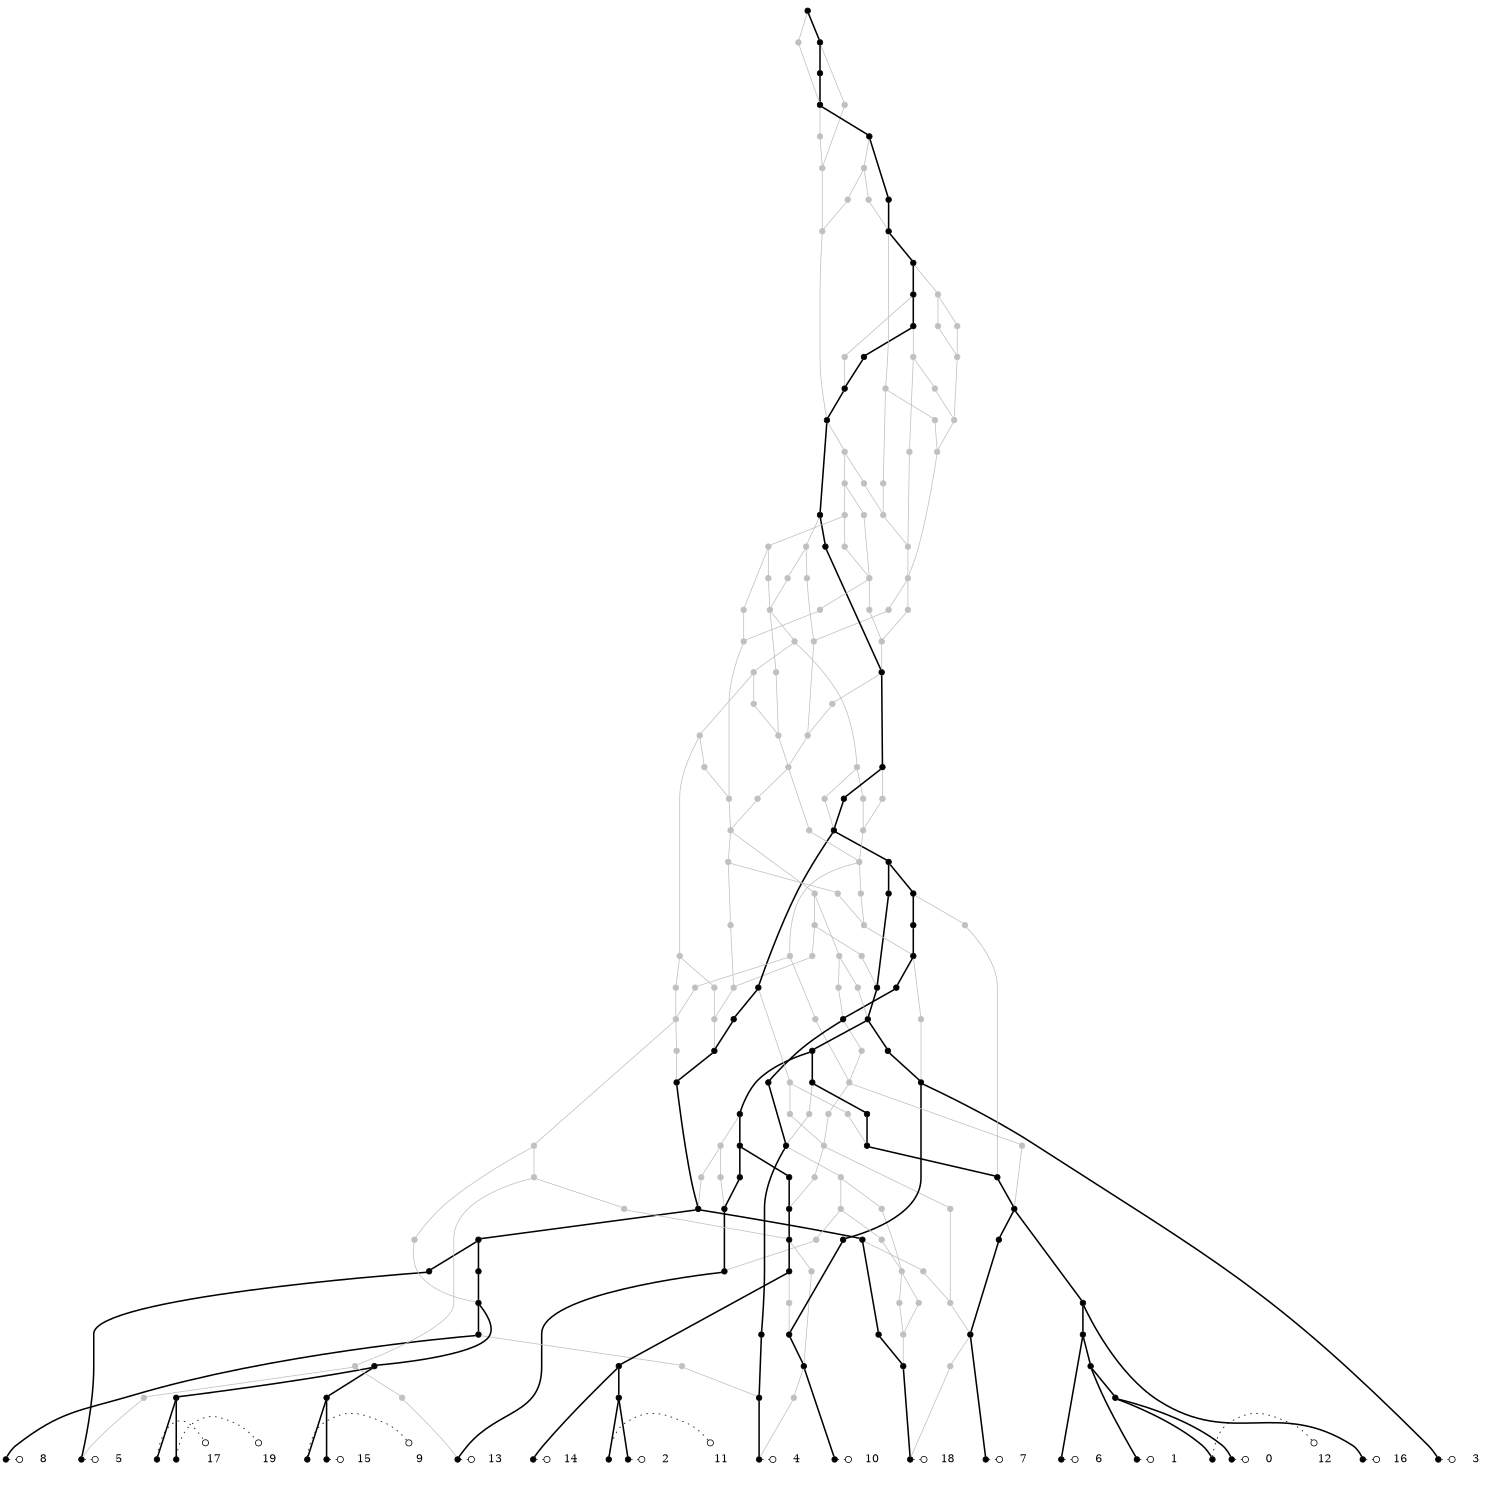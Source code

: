 digraph G {fontsize=5;ranksep=0.02;ratio=fill;size="10,10";
edge[arrowhead=none];
{rank=same;1[shape=point] 2[shape=point] 3[shape=point] 4[shape=point] 5[shape=point] 6[shape=point] 7[shape=point] 8[shape=point] 9[shape=point] 10[shape=point] 11[shape=point] 12[shape=point] 13[shape=point] 14[shape=point] 15[shape=point] 16[shape=point] 17[shape=point] 18[shape=point] 19[shape=point] 20[shape=point] }
1[shape=point,width=0.10,height=0.10]
1->223[style=dotted,arrowhead=odot,arrowsize=1];
223[shape=plaintext,label="0"];
{rank=same; 1;223}
2[shape=point,width=0.10,height=0.10]
2->224[style=dotted,arrowhead=odot,arrowsize=1];
224[shape=plaintext,label="1"];
{rank=same; 2;224}
3[shape=point,width=0.10,height=0.10]
3->225[style=dotted,arrowhead=odot,arrowsize=1];
225[shape=plaintext,label="2"];
{rank=same; 3;225}
4[shape=point,width=0.10,height=0.10]
4->226[style=dotted,arrowhead=odot,arrowsize=1];
226[shape=plaintext,label="3"];
{rank=same; 4;226}
5[shape=point,width=0.10,height=0.10]
5->227[style=dotted,arrowhead=odot,arrowsize=1];
227[shape=plaintext,label="4"];
{rank=same; 5;227}
6[shape=point,width=0.10,height=0.10]
6->228[style=dotted,arrowhead=odot,arrowsize=1];
228[shape=plaintext,label="5"];
{rank=same; 6;228}
7[shape=point,width=0.10,height=0.10]
7->229[style=dotted,arrowhead=odot,arrowsize=1];
229[shape=plaintext,label="6"];
{rank=same; 7;229}
8[shape=point,width=0.10,height=0.10]
8->230[style=dotted,arrowhead=odot,arrowsize=1];
230[shape=plaintext,label="7"];
{rank=same; 8;230}
9[shape=point,width=0.10,height=0.10]
9->231[style=dotted,arrowhead=odot,arrowsize=1];
231[shape=plaintext,label="8"];
{rank=same; 9;231}
10[shape=point,width=0.10,height=0.10]
10->232[style=dotted,arrowhead=odot,arrowsize=1];
232[shape=plaintext,label="9"];
{rank=same; 10;232}
11[shape=point,width=0.10,height=0.10]
11->233[style=dotted,arrowhead=odot,arrowsize=1];
233[shape=plaintext,label="10"];
{rank=same; 11;233}
12[shape=point,width=0.10,height=0.10]
12->234[style=dotted,arrowhead=odot,arrowsize=1];
234[shape=plaintext,label="11"];
{rank=same; 12;234}
13[shape=point,width=0.10,height=0.10]
13->235[style=dotted,arrowhead=odot,arrowsize=1];
235[shape=plaintext,label="12"];
{rank=same; 13;235}
14[shape=point,width=0.10,height=0.10]
14->236[style=dotted,arrowhead=odot,arrowsize=1];
236[shape=plaintext,label="13"];
{rank=same; 14;236}
15[shape=point,width=0.10,height=0.10]
15->237[style=dotted,arrowhead=odot,arrowsize=1];
237[shape=plaintext,label="14"];
{rank=same; 15;237}
16[shape=point,width=0.10,height=0.10]
16->238[style=dotted,arrowhead=odot,arrowsize=1];
238[shape=plaintext,label="15"];
{rank=same; 16;238}
17[shape=point,width=0.10,height=0.10]
17->239[style=dotted,arrowhead=odot,arrowsize=1];
239[shape=plaintext,label="16"];
{rank=same; 17;239}
18[shape=point,width=0.10,height=0.10]
18->240[style=dotted,arrowhead=odot,arrowsize=1];
240[shape=plaintext,label="17"];
{rank=same; 18;240}
19[shape=point,width=0.10,height=0.10]
19->241[style=dotted,arrowhead=odot,arrowsize=1];
241[shape=plaintext,label="18"];
{rank=same; 19;241}
20[shape=point,width=0.10,height=0.10]
20->242[style=dotted,arrowhead=odot,arrowsize=1];
242[shape=plaintext,label="19"];
{rank=same; 20;242}
21[shape=point,width=0.10,height=0.10]
22[shape=point,width=0.10,height=0.10]
23[shape=point,width=0.10,height=0.10]
24[shape=point,width=0.10,height=0.10]
25[shape=point,width=0.10,height=0.10,color=gray]
26[shape=point,width=0.10,height=0.10]
27[shape=point,width=0.10,height=0.10]
28[shape=point,width=0.10,height=0.10,color=gray]
29[shape=point,width=0.10,height=0.10]
30[shape=point,width=0.10,height=0.10]
31[shape=point,width=0.10,height=0.10]
32[shape=point,width=0.10,height=0.10,color=gray]
33[shape=point,width=0.10,height=0.10]
34[shape=point,width=0.10,height=0.10]
35[shape=point,width=0.10,height=0.10]
36[shape=point,width=0.10,height=0.10]
37[shape=point,width=0.10,height=0.10,color=gray]
38[shape=point,width=0.10,height=0.10]
39[shape=point,width=0.10,height=0.10]
40[shape=point,width=0.10,height=0.10,color=gray]
41[shape=point,width=0.10,height=0.10]
42[shape=point,width=0.10,height=0.10]
43[shape=point,width=0.10,height=0.10]
44[shape=point,width=0.10,height=0.10]
45[shape=point,width=0.10,height=0.10,color=gray]
46[shape=point,width=0.10,height=0.10,color=gray]
47[shape=point,width=0.10,height=0.10]
48[shape=point,width=0.10,height=0.10]
49[shape=point,width=0.10,height=0.10,color=gray]
50[shape=point,width=0.10,height=0.10]
51[shape=point,width=0.10,height=0.10,color=gray]
52[shape=point,width=0.10,height=0.10,color=gray]
53[shape=point,width=0.10,height=0.10,color=gray]
54[shape=point,width=0.10,height=0.10]
55[shape=point,width=0.10,height=0.10,color=gray]
56[shape=point,width=0.10,height=0.10]
57[shape=point,width=0.10,height=0.10,color=gray]
58[shape=point,width=0.10,height=0.10]
59[shape=point,width=0.10,height=0.10,color=gray]
60[shape=point,width=0.10,height=0.10]
61[shape=point,width=0.10,height=0.10]
62[shape=point,width=0.10,height=0.10]
63[shape=point,width=0.10,height=0.10]
64[shape=point,width=0.10,height=0.10]
65[shape=point,width=0.10,height=0.10]
66[shape=point,width=0.10,height=0.10,color=gray]
67[shape=point,width=0.10,height=0.10,color=gray]
68[shape=point,width=0.10,height=0.10,color=gray]
69[shape=point,width=0.10,height=0.10]
70[shape=point,width=0.10,height=0.10,color=gray]
71[shape=point,width=0.10,height=0.10,color=gray]
72[shape=point,width=0.10,height=0.10,color=gray]
73[shape=point,width=0.10,height=0.10,color=gray]
74[shape=point,width=0.10,height=0.10,color=gray]
75[shape=point,width=0.10,height=0.10]
76[shape=point,width=0.10,height=0.10,color=gray]
77[shape=point,width=0.10,height=0.10]
78[shape=point,width=0.10,height=0.10,color=gray]
79[shape=point,width=0.10,height=0.10,color=gray]
80[shape=point,width=0.10,height=0.10]
81[shape=point,width=0.10,height=0.10]
82[shape=point,width=0.10,height=0.10,color=gray]
83[shape=point,width=0.10,height=0.10]
84[shape=point,width=0.10,height=0.10,color=gray]
85[shape=point,width=0.10,height=0.10,color=gray]
86[shape=point,width=0.10,height=0.10,color=gray]
87[shape=point,width=0.10,height=0.10,color=gray]
88[shape=point,width=0.10,height=0.10,color=gray]
89[shape=point,width=0.10,height=0.10,color=gray]
90[shape=point,width=0.10,height=0.10]
91[shape=point,width=0.10,height=0.10,color=gray]
92[shape=point,width=0.10,height=0.10]
93[shape=point,width=0.10,height=0.10,color=gray]
94[shape=point,width=0.10,height=0.10,color=gray]
95[shape=point,width=0.10,height=0.10]
96[shape=point,width=0.10,height=0.10,color=gray]
97[shape=point,width=0.10,height=0.10]
98[shape=point,width=0.10,height=0.10,color=gray]
99[shape=point,width=0.10,height=0.10]
100[shape=point,width=0.10,height=0.10]
101[shape=point,width=0.10,height=0.10,color=gray]
102[shape=point,width=0.10,height=0.10]
103[shape=point,width=0.10,height=0.10,color=gray]
104[shape=point,width=0.10,height=0.10,color=gray]
105[shape=point,width=0.10,height=0.10]
106[shape=point,width=0.10,height=0.10]
107[shape=point,width=0.10,height=0.10]
108[shape=point,width=0.10,height=0.10,color=gray]
109[shape=point,width=0.10,height=0.10]
110[shape=point,width=0.10,height=0.10,color=gray]
111[shape=point,width=0.10,height=0.10]
112[shape=point,width=0.10,height=0.10]
113[shape=point,width=0.10,height=0.10,color=gray]
114[shape=point,width=0.10,height=0.10]
115[shape=point,width=0.10,height=0.10]
116[shape=point,width=0.10,height=0.10,color=gray]
117[shape=point,width=0.10,height=0.10,color=gray]
118[shape=point,width=0.10,height=0.10,color=gray]
119[shape=point,width=0.10,height=0.10,color=gray]
120[shape=point,width=0.10,height=0.10]
121[shape=point,width=0.10,height=0.10,color=gray]
122[shape=point,width=0.10,height=0.10,color=gray]
123[shape=point,width=0.10,height=0.10]
124[shape=point,width=0.10,height=0.10,color=gray]
125[shape=point,width=0.10,height=0.10]
126[shape=point,width=0.10,height=0.10,color=gray]
127[shape=point,width=0.10,height=0.10,color=gray]
128[shape=point,width=0.10,height=0.10]
129[shape=point,width=0.10,height=0.10,color=gray]
130[shape=point,width=0.10,height=0.10,color=gray]
131[shape=point,width=0.10,height=0.10]
132[shape=point,width=0.10,height=0.10]
133[shape=point,width=0.10,height=0.10,color=gray]
134[shape=point,width=0.10,height=0.10,color=gray]
135[shape=point,width=0.10,height=0.10,color=gray]
136[shape=point,width=0.10,height=0.10,color=gray]
137[shape=point,width=0.10,height=0.10,color=gray]
138[shape=point,width=0.10,height=0.10,color=gray]
139[shape=point,width=0.10,height=0.10,color=gray]
140[shape=point,width=0.10,height=0.10,color=gray]
141[shape=point,width=0.10,height=0.10,color=gray]
142[shape=point,width=0.10,height=0.10,color=gray]
143[shape=point,width=0.10,height=0.10,color=gray]
144[shape=point,width=0.10,height=0.10,color=gray]
145[shape=point,width=0.10,height=0.10]
146[shape=point,width=0.10,height=0.10,color=gray]
147[shape=point,width=0.10,height=0.10,color=gray]
148[shape=point,width=0.10,height=0.10,color=gray]
149[shape=point,width=0.10,height=0.10,color=gray]
150[shape=point,width=0.10,height=0.10,color=gray]
151[shape=point,width=0.10,height=0.10,color=gray]
152[shape=point,width=0.10,height=0.10,color=gray]
153[shape=point,width=0.10,height=0.10,color=gray]
154[shape=point,width=0.10,height=0.10,color=gray]
155[shape=point,width=0.10,height=0.10,color=gray]
156[shape=point,width=0.10,height=0.10,color=gray]
157[shape=point,width=0.10,height=0.10,color=gray]
158[shape=point,width=0.10,height=0.10,color=gray]
159[shape=point,width=0.10,height=0.10,color=gray]
160[shape=point,width=0.10,height=0.10,color=gray]
161[shape=point,width=0.10,height=0.10,color=gray]
162[shape=point,width=0.10,height=0.10,color=gray]
163[shape=point,width=0.10,height=0.10]
164[shape=point,width=0.10,height=0.10,color=gray]
165[shape=point,width=0.10,height=0.10,color=gray]
166[shape=point,width=0.10,height=0.10,color=gray]
167[shape=point,width=0.10,height=0.10]
168[shape=point,width=0.10,height=0.10,color=gray]
169[shape=point,width=0.10,height=0.10,color=gray]
170[shape=point,width=0.10,height=0.10,color=gray]
171[shape=point,width=0.10,height=0.10,color=gray]
172[shape=point,width=0.10,height=0.10,color=gray]
173[shape=point,width=0.10,height=0.10]
174[shape=point,width=0.10,height=0.10,color=gray]
175[shape=point,width=0.10,height=0.10,color=gray]
176[shape=point,width=0.10,height=0.10,color=gray]
177[shape=point,width=0.10,height=0.10,color=gray]
178[shape=point,width=0.10,height=0.10,color=gray]
179[shape=point,width=0.10,height=0.10]
180[shape=point,width=0.10,height=0.10,color=gray]
181[shape=point,width=0.10,height=0.10,color=gray]
182[shape=point,width=0.10,height=0.10,color=gray]
183[shape=point,width=0.10,height=0.10,color=gray]
184[shape=point,width=0.10,height=0.10,color=gray]
185[shape=point,width=0.10,height=0.10,color=gray]
186[shape=point,width=0.10,height=0.10,color=gray]
187[shape=point,width=0.10,height=0.10,color=gray]
188[shape=point,width=0.10,height=0.10,color=gray]
189[shape=point,width=0.10,height=0.10,color=gray]
190[shape=point,width=0.10,height=0.10,color=gray]
191[shape=point,width=0.10,height=0.10,color=gray]
192[shape=point,width=0.10,height=0.10,color=gray]
193[shape=point,width=0.10,height=0.10,color=gray]
194[shape=point,width=0.10,height=0.10,color=gray]
195[shape=point,width=0.10,height=0.10,color=gray]
196[shape=point,width=0.10,height=0.10,color=gray]
197[shape=point,width=0.10,height=0.10]
198[shape=point,width=0.10,height=0.10,color=gray]
199[shape=point,width=0.10,height=0.10,color=gray]
200[shape=point,width=0.10,height=0.10,color=gray]
201[shape=point,width=0.10,height=0.10]
202[shape=point,width=0.10,height=0.10,color=gray]
203[shape=point,width=0.10,height=0.10]
204[shape=point,width=0.10,height=0.10,color=gray]
205[shape=point,width=0.10,height=0.10,color=gray]
206[shape=point,width=0.10,height=0.10]
207[shape=point,width=0.10,height=0.10]
208[shape=point,width=0.10,height=0.10]
209[shape=point,width=0.10,height=0.10]
210[shape=point,width=0.10,height=0.10,color=gray]
211[shape=point,width=0.10,height=0.10,color=gray]
212[shape=point,width=0.10,height=0.10]
213[shape=point,width=0.10,height=0.10,color=gray]
214[shape=point,width=0.10,height=0.10,color=gray]
215[shape=point,width=0.10,height=0.10]
216[shape=point,width=0.10,height=0.10,color=gray]
217[shape=point,width=0.10,height=0.10,color=gray]
218[shape=point,width=0.10,height=0.10]
219[shape=point,width=0.10,height=0.10]
220[shape=point,width=0.10,height=0.10,color=gray]
221[shape=point,width=0.10,height=0.10]
222[shape=point,width=0.10,height=0.10]
21 -> 1[style=bold]
23 -> 2[style=bold]
22 -> 3[style=bold]
83 -> 4[style=bold]
24 -> 5[style=bold]
25 -> 5[color=gray]
44 -> 6[style=bold]
45 -> 6[color=gray]
30 -> 7[style=bold]
33 -> 8[style=bold]
43 -> 9[style=bold]
29 -> 10[style=bold]
42 -> 11[style=bold]
22 -> 12[style=bold]
21 -> 13[style=bold]
27 -> 14[style=bold]
28 -> 14[color=gray]
41 -> 15[style=bold]
29 -> 16[style=bold]
35 -> 17[style=bold]
26 -> 18[style=bold]
31 -> 19[style=bold]
32 -> 19[color=gray]
26 -> 20[style=bold]
23 -> 21[style=bold]
41 -> 22[style=bold]
30 -> 23[style=bold]
39 -> 24[style=bold]
40 -> 24[color=gray]
42 -> 25[color=gray]
34 -> 26[style=bold]
56 -> 27[style=bold]
57 -> 27[color=gray]
46 -> 28[color=gray]
34 -> 29[style=bold]
35 -> 30[style=bold]
50 -> 31[style=bold]
51 -> 31[color=gray]
33 -> 32[color=gray]
36 -> 33[style=bold]
37 -> 33[color=gray]
47 -> 34[style=bold]
38 -> 35[style=bold]
38 -> 36[style=bold]
52 -> 37[color=gray]
53 -> 37[color=gray]
77 -> 38[style=bold]
78 -> 38[color=gray]
92 -> 39[style=bold]
43 -> 40[color=gray]
60 -> 41[style=bold]
54 -> 42[style=bold]
55 -> 42[color=gray]
47 -> 43[style=bold]
62 -> 44[style=bold]
46 -> 45[color=gray]
71 -> 46[color=gray]
48 -> 47[style=bold]
49 -> 47[color=gray]
62 -> 48[style=bold]
88 -> 49[color=gray]
61 -> 50[style=bold]
67 -> 51[color=gray]
68 -> 51[color=gray]
61 -> 52[color=gray]
79 -> 53[color=gray]
58 -> 54[style=bold]
59 -> 54[color=gray]
63 -> 55[color=gray]
69 -> 56[style=bold]
70 -> 56[color=gray]
84 -> 57[color=gray]
83 -> 58[style=bold]
60 -> 59[color=gray]
63 -> 60[style=bold]
64 -> 61[style=bold]
64 -> 62[style=bold]
65 -> 63[style=bold]
66 -> 63[color=gray]
81 -> 64[style=bold]
82 -> 64[color=gray]
75 -> 65[style=bold]
76 -> 65[color=gray]
71 -> 66[color=gray]
72 -> 67[color=gray]
72 -> 68[color=gray]
80 -> 69[style=bold]
89 -> 70[color=gray]
88 -> 71[color=gray]
73 -> 72[color=gray]
74 -> 72[color=gray]
84 -> 73[color=gray]
85 -> 74[color=gray]
80 -> 75[style=bold]
79 -> 76[color=gray]
95 -> 77[style=bold]
96 -> 77[color=gray]
91 -> 78[color=gray]
86 -> 79[color=gray]
87 -> 79[color=gray]
90 -> 80[style=bold]
102 -> 81[style=bold]
103 -> 81[color=gray]
89 -> 82[color=gray]
109 -> 83[style=bold]
110 -> 83[color=gray]
85 -> 84[color=gray]
92 -> 85[color=gray]
91 -> 86[color=gray]
122 -> 87[color=gray]
104 -> 88[color=gray]
90 -> 89[color=gray]
106 -> 90[style=bold]
93 -> 91[color=gray]
94 -> 91[color=gray]
97 -> 92[style=bold]
98 -> 92[color=gray]
99 -> 93[color=gray]
138 -> 94[color=gray]
100 -> 95[style=bold]
101 -> 95[color=gray]
128 -> 96[color=gray]
99 -> 97[style=bold]
105 -> 98[color=gray]
107 -> 99[style=bold]
108 -> 99[color=gray]
105 -> 100[style=bold]
122 -> 101[color=gray]
112 -> 102[style=bold]
113 -> 102[color=gray]
104 -> 103[color=gray]
129 -> 104[color=gray]
130 -> 104[color=gray]
106 -> 105[style=bold]
111 -> 106[style=bold]
114 -> 107[style=bold]
117 -> 108[color=gray]
111 -> 109[style=bold]
114 -> 110[color=gray]
115 -> 111[style=bold]
116 -> 111[color=gray]
125 -> 112[style=bold]
118 -> 113[color=gray]
119 -> 113[color=gray]
123 -> 114[style=bold]
124 -> 114[color=gray]
120 -> 115[style=bold]
121 -> 115[color=gray]
117 -> 116[color=gray]
140 -> 117[color=gray]
133 -> 118[color=gray]
126 -> 119[color=gray]
127 -> 119[color=gray]
131 -> 120[style=bold]
137 -> 121[color=gray]
125 -> 122[color=gray]
128 -> 123[style=bold]
134 -> 124[color=gray]
135 -> 124[color=gray]
132 -> 125[style=bold]
137 -> 126[color=gray]
136 -> 127[color=gray]
131 -> 128[style=bold]
133 -> 129[color=gray]
138 -> 130[color=gray]
132 -> 131[style=bold]
145 -> 132[style=bold]
146 -> 132[color=gray]
158 -> 133[color=gray]
136 -> 134[color=gray]
139 -> 135[color=gray]
147 -> 136[color=gray]
140 -> 137[color=gray]
139 -> 138[color=gray]
141 -> 139[color=gray]
142 -> 139[color=gray]
147 -> 140[color=gray]
151 -> 141[color=gray]
143 -> 142[color=gray]
144 -> 142[color=gray]
163 -> 143[color=gray]
150 -> 144[color=gray]
163 -> 145[style=bold]
150 -> 146[color=gray]
148 -> 147[color=gray]
149 -> 147[color=gray]
152 -> 148[color=gray]
153 -> 148[color=gray]
151 -> 149[color=gray]
160 -> 150[color=gray]
154 -> 151[color=gray]
155 -> 151[color=gray]
161 -> 152[color=gray]
162 -> 152[color=gray]
158 -> 153[color=gray]
156 -> 154[color=gray]
157 -> 154[color=gray]
165 -> 155[color=gray]
166 -> 155[color=gray]
159 -> 156[color=gray]
164 -> 157[color=gray]
159 -> 158[color=gray]
160 -> 159[color=gray]
164 -> 160[color=gray]
172 -> 161[color=gray]
177 -> 162[color=gray]
167 -> 163[style=bold]
170 -> 164[color=gray]
171 -> 164[color=gray]
167 -> 165[color=gray]
168 -> 166[color=gray]
169 -> 166[color=gray]
173 -> 167[style=bold]
174 -> 167[color=gray]
178 -> 168[color=gray]
182 -> 169[color=gray]
172 -> 170[color=gray]
178 -> 171[color=gray]
183 -> 172[color=gray]
179 -> 173[style=bold]
175 -> 174[color=gray]
176 -> 174[color=gray]
182 -> 175[color=gray]
177 -> 176[color=gray]
180 -> 177[color=gray]
181 -> 177[color=gray]
179 -> 178[color=gray]
197 -> 179[style=bold]
183 -> 180[color=gray]
188 -> 181[color=gray]
184 -> 182[color=gray]
185 -> 182[color=gray]
188 -> 183[color=gray]
191 -> 184[color=gray]
192 -> 184[color=gray]
186 -> 185[color=gray]
187 -> 185[color=gray]
196 -> 186[color=gray]
189 -> 187[color=gray]
190 -> 187[color=gray]
195 -> 188[color=gray]
195 -> 189[color=gray]
205 -> 190[color=gray]
205 -> 191[color=gray]
193 -> 192[color=gray]
194 -> 192[color=gray]
196 -> 193[color=gray]
198 -> 194[color=gray]
199 -> 194[color=gray]
197 -> 195[color=gray]
206 -> 196[color=gray]
201 -> 197[style=bold]
202 -> 197[color=gray]
200 -> 198[color=gray]
200 -> 199[color=gray]
208 -> 200[color=gray]
203 -> 201[style=bold]
204 -> 201[color=gray]
210 -> 202[color=gray]
211 -> 202[color=gray]
206 -> 203[style=bold]
207 -> 204[color=gray]
209 -> 205[color=gray]
207 -> 206[style=bold]
208 -> 207[style=bold]
209 -> 208[style=bold]
212 -> 209[style=bold]
213 -> 209[color=gray]
214 -> 210[color=gray]
216 -> 211[color=gray]
217 -> 211[color=gray]
215 -> 212[style=bold]
214 -> 213[color=gray]
215 -> 214[color=gray]
218 -> 215[style=bold]
221 -> 216[color=gray]
218 -> 217[color=gray]
219 -> 218[style=bold]
220 -> 218[color=gray]
221 -> 219[style=bold]
222 -> 220[color=gray]
222 -> 221[style=bold]
}
